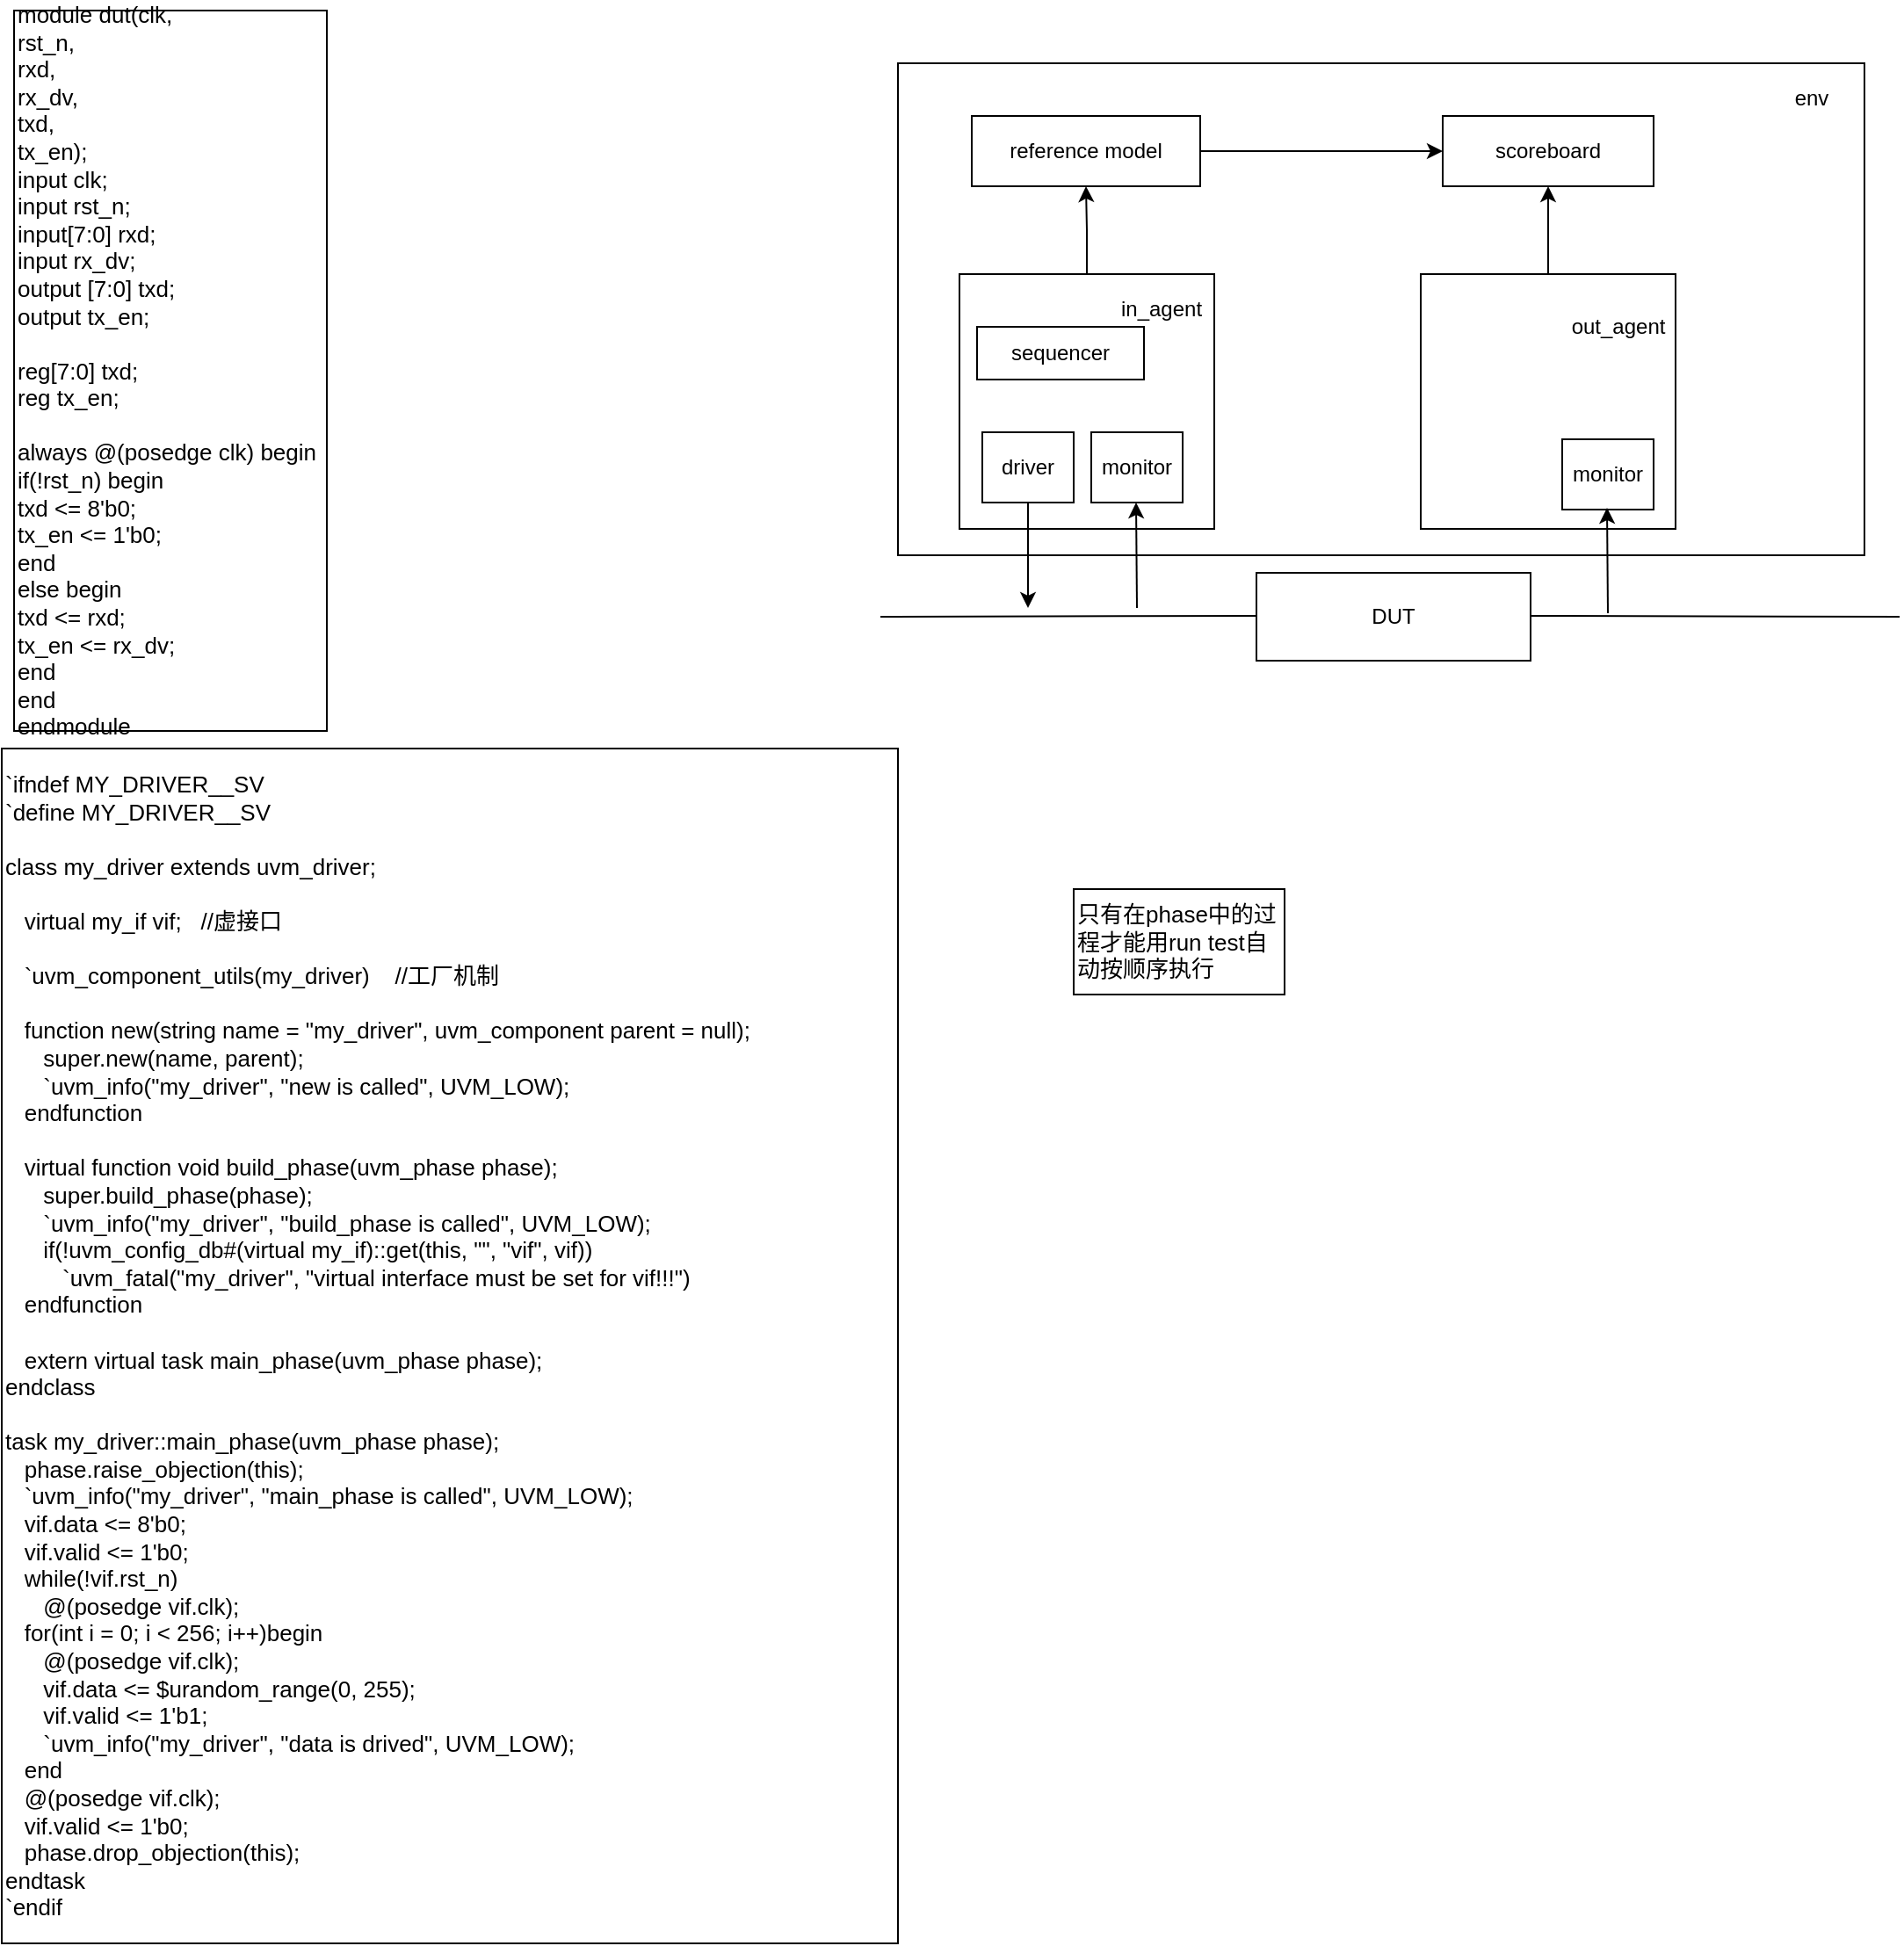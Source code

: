 <mxfile version="14.1.1" type="github">
  <diagram id="VvrQXZiGgJxXtHWpphrn" name="第 1 页">
    <mxGraphModel dx="1865" dy="524" grid="1" gridSize="10" guides="1" tooltips="1" connect="1" arrows="1" fold="1" page="1" pageScale="1" pageWidth="827" pageHeight="1169" math="0" shadow="0">
      <root>
        <mxCell id="0" />
        <mxCell id="1" parent="0" />
        <mxCell id="lT9_1T-F9tKFjYY36Jcc-4" value="" style="rounded=0;whiteSpace=wrap;html=1;" parent="1" vertex="1">
          <mxGeometry x="90" y="40" width="550" height="280" as="geometry" />
        </mxCell>
        <mxCell id="lT9_1T-F9tKFjYY36Jcc-1" value="DUT" style="rounded=0;whiteSpace=wrap;html=1;" parent="1" vertex="1">
          <mxGeometry x="294" y="330" width="156" height="50" as="geometry" />
        </mxCell>
        <mxCell id="lT9_1T-F9tKFjYY36Jcc-2" value="" style="endArrow=none;html=1;" parent="1" edge="1">
          <mxGeometry width="50" height="50" relative="1" as="geometry">
            <mxPoint x="80" y="355" as="sourcePoint" />
            <mxPoint x="294" y="354.5" as="targetPoint" />
          </mxGeometry>
        </mxCell>
        <mxCell id="lT9_1T-F9tKFjYY36Jcc-3" value="" style="endArrow=none;html=1;" parent="1" edge="1">
          <mxGeometry width="50" height="50" relative="1" as="geometry">
            <mxPoint x="450" y="354.5" as="sourcePoint" />
            <mxPoint x="660" y="355" as="targetPoint" />
          </mxGeometry>
        </mxCell>
        <mxCell id="lT9_1T-F9tKFjYY36Jcc-5" value="env" style="text;html=1;strokeColor=none;fillColor=none;align=center;verticalAlign=middle;whiteSpace=wrap;rounded=0;" parent="1" vertex="1">
          <mxGeometry x="590" y="50" width="40" height="20" as="geometry" />
        </mxCell>
        <mxCell id="lT9_1T-F9tKFjYY36Jcc-26" style="edgeStyle=orthogonalEdgeStyle;rounded=0;orthogonalLoop=1;jettySize=auto;html=1;entryX=0;entryY=0.5;entryDx=0;entryDy=0;" parent="1" source="lT9_1T-F9tKFjYY36Jcc-6" target="lT9_1T-F9tKFjYY36Jcc-14" edge="1">
          <mxGeometry relative="1" as="geometry" />
        </mxCell>
        <mxCell id="lT9_1T-F9tKFjYY36Jcc-6" value="reference model" style="rounded=0;whiteSpace=wrap;html=1;" parent="1" vertex="1">
          <mxGeometry x="132" y="70" width="130" height="40" as="geometry" />
        </mxCell>
        <mxCell id="lT9_1T-F9tKFjYY36Jcc-14" value="scoreboard" style="rounded=0;whiteSpace=wrap;html=1;" parent="1" vertex="1">
          <mxGeometry x="400" y="70" width="120" height="40" as="geometry" />
        </mxCell>
        <mxCell id="lT9_1T-F9tKFjYY36Jcc-27" style="edgeStyle=orthogonalEdgeStyle;rounded=0;orthogonalLoop=1;jettySize=auto;html=1;entryX=0.5;entryY=1;entryDx=0;entryDy=0;" parent="1" source="lT9_1T-F9tKFjYY36Jcc-15" target="lT9_1T-F9tKFjYY36Jcc-6" edge="1">
          <mxGeometry relative="1" as="geometry" />
        </mxCell>
        <mxCell id="lT9_1T-F9tKFjYY36Jcc-15" value="" style="whiteSpace=wrap;html=1;aspect=fixed;" parent="1" vertex="1">
          <mxGeometry x="125" y="160" width="145" height="145" as="geometry" />
        </mxCell>
        <mxCell id="lT9_1T-F9tKFjYY36Jcc-25" style="edgeStyle=orthogonalEdgeStyle;rounded=0;orthogonalLoop=1;jettySize=auto;html=1;entryX=0.5;entryY=1;entryDx=0;entryDy=0;" parent="1" source="lT9_1T-F9tKFjYY36Jcc-16" target="lT9_1T-F9tKFjYY36Jcc-14" edge="1">
          <mxGeometry relative="1" as="geometry" />
        </mxCell>
        <mxCell id="lT9_1T-F9tKFjYY36Jcc-16" value="" style="whiteSpace=wrap;html=1;aspect=fixed;" parent="1" vertex="1">
          <mxGeometry x="387.5" y="160" width="145" height="145" as="geometry" />
        </mxCell>
        <mxCell id="lT9_1T-F9tKFjYY36Jcc-17" value="in_agent" style="text;html=1;strokeColor=none;fillColor=none;align=center;verticalAlign=middle;whiteSpace=wrap;rounded=0;" parent="1" vertex="1">
          <mxGeometry x="220" y="170" width="40" height="20" as="geometry" />
        </mxCell>
        <mxCell id="lT9_1T-F9tKFjYY36Jcc-19" value="sequencer" style="rounded=0;whiteSpace=wrap;html=1;" parent="1" vertex="1">
          <mxGeometry x="135" y="190" width="95" height="30" as="geometry" />
        </mxCell>
        <mxCell id="lT9_1T-F9tKFjYY36Jcc-28" style="edgeStyle=orthogonalEdgeStyle;rounded=0;orthogonalLoop=1;jettySize=auto;html=1;" parent="1" source="lT9_1T-F9tKFjYY36Jcc-20" edge="1">
          <mxGeometry relative="1" as="geometry">
            <mxPoint x="164" y="350" as="targetPoint" />
          </mxGeometry>
        </mxCell>
        <UserObject label="driver" link="https://app.diagrams.net/#Hghr12345%2Ffirsttest%2Fmaster%2F%E5%AF%84%E5%AD%98%E5%99%A8%E8%AF%BB%E5%86%99%E9%AA%8C%E8%AF%81.drawio" id="lT9_1T-F9tKFjYY36Jcc-20">
          <mxCell style="rounded=0;whiteSpace=wrap;html=1;" parent="1" vertex="1">
            <mxGeometry x="138" y="250" width="52" height="40" as="geometry" />
          </mxCell>
        </UserObject>
        <mxCell id="lT9_1T-F9tKFjYY36Jcc-21" value="monitor" style="rounded=0;whiteSpace=wrap;html=1;" parent="1" vertex="1">
          <mxGeometry x="200" y="250" width="52" height="40" as="geometry" />
        </mxCell>
        <mxCell id="lT9_1T-F9tKFjYY36Jcc-23" value="monitor" style="rounded=0;whiteSpace=wrap;html=1;" parent="1" vertex="1">
          <mxGeometry x="468" y="254" width="52" height="40" as="geometry" />
        </mxCell>
        <mxCell id="lT9_1T-F9tKFjYY36Jcc-24" value="out_agent" style="text;html=1;strokeColor=none;fillColor=none;align=center;verticalAlign=middle;whiteSpace=wrap;rounded=0;" parent="1" vertex="1">
          <mxGeometry x="480" y="180" width="40" height="20" as="geometry" />
        </mxCell>
        <mxCell id="lT9_1T-F9tKFjYY36Jcc-29" value="" style="endArrow=classic;html=1;" parent="1" edge="1">
          <mxGeometry width="50" height="50" relative="1" as="geometry">
            <mxPoint x="226" y="350" as="sourcePoint" />
            <mxPoint x="225.5" y="290" as="targetPoint" />
          </mxGeometry>
        </mxCell>
        <mxCell id="lT9_1T-F9tKFjYY36Jcc-30" value="" style="endArrow=classic;html=1;" parent="1" edge="1">
          <mxGeometry width="50" height="50" relative="1" as="geometry">
            <mxPoint x="494" y="353" as="sourcePoint" />
            <mxPoint x="493.5" y="293" as="targetPoint" />
          </mxGeometry>
        </mxCell>
        <mxCell id="uRme-oSHl7LuD4Ypp3Qp-2" value="&lt;div style=&quot;font-size: 13px;&quot;&gt;module dut(clk,&amp;nbsp;&lt;/div&gt;&lt;div style=&quot;font-size: 13px;&quot;&gt;rst_n,&amp;nbsp;&lt;/div&gt;&lt;div style=&quot;font-size: 13px;&quot;&gt;rxd,&amp;nbsp;&lt;/div&gt;&lt;div style=&quot;font-size: 13px;&quot;&gt;rx_dv,&amp;nbsp;&lt;/div&gt;&lt;div style=&quot;font-size: 13px;&quot;&gt;txd,&amp;nbsp;&lt;/div&gt;&lt;div style=&quot;font-size: 13px;&quot;&gt;tx_en);&amp;nbsp;&lt;/div&gt;&lt;div style=&quot;font-size: 13px;&quot;&gt;input clk;&amp;nbsp;&lt;/div&gt;&lt;div style=&quot;font-size: 13px;&quot;&gt;input rst_n;&amp;nbsp;&lt;/div&gt;&lt;div style=&quot;font-size: 13px;&quot;&gt;input[7:0] rxd;&amp;nbsp;&lt;/div&gt;&lt;div style=&quot;font-size: 13px;&quot;&gt;input rx_dv;&amp;nbsp;&lt;/div&gt;&lt;div style=&quot;font-size: 13px;&quot;&gt;output [7:0] txd;&amp;nbsp;&lt;/div&gt;&lt;div style=&quot;font-size: 13px;&quot;&gt;output tx_en;&amp;nbsp;&lt;/div&gt;&lt;div style=&quot;font-size: 13px;&quot;&gt;&lt;br style=&quot;font-size: 13px;&quot;&gt;&lt;/div&gt;&lt;div style=&quot;font-size: 13px;&quot;&gt;reg[7:0] txd;&amp;nbsp;&lt;/div&gt;&lt;div style=&quot;font-size: 13px;&quot;&gt;reg tx_en;&amp;nbsp;&lt;/div&gt;&lt;div style=&quot;font-size: 13px;&quot;&gt;&lt;br style=&quot;font-size: 13px;&quot;&gt;&lt;/div&gt;&lt;div style=&quot;font-size: 13px;&quot;&gt;always @(posedge clk) begin&amp;nbsp;&lt;/div&gt;&lt;div style=&quot;font-size: 13px;&quot;&gt;&lt;span style=&quot;font-size: 13px;&quot;&gt;	&lt;/span&gt;if(!rst_n) begin&amp;nbsp;&lt;/div&gt;&lt;div style=&quot;font-size: 13px;&quot;&gt;&lt;span style=&quot;font-size: 13px;&quot;&gt;	&lt;/span&gt;txd &amp;lt;= 8&#39;b0;&amp;nbsp;&lt;/div&gt;&lt;div style=&quot;font-size: 13px;&quot;&gt;&lt;span style=&quot;font-size: 13px;&quot;&gt;	&lt;/span&gt;tx_en &amp;lt;= 1&#39;b0;&amp;nbsp;&lt;/div&gt;&lt;div style=&quot;font-size: 13px;&quot;&gt;&lt;span style=&quot;font-size: 13px;&quot;&gt;	&lt;/span&gt;end&amp;nbsp;&lt;/div&gt;&lt;div style=&quot;font-size: 13px;&quot;&gt;&lt;span style=&quot;font-size: 13px;&quot;&gt;	&lt;/span&gt;else begin&amp;nbsp;&lt;/div&gt;&lt;div style=&quot;font-size: 13px;&quot;&gt;&lt;span style=&quot;font-size: 13px;&quot;&gt;	&lt;/span&gt;txd &amp;lt;= rxd;&amp;nbsp;&lt;/div&gt;&lt;div style=&quot;font-size: 13px;&quot;&gt;&lt;span style=&quot;font-size: 13px;&quot;&gt;	&lt;/span&gt;tx_en &amp;lt;= rx_dv;&amp;nbsp;&lt;/div&gt;&lt;div style=&quot;font-size: 13px;&quot;&gt;&lt;span style=&quot;font-size: 13px;&quot;&gt;	&lt;/span&gt;end&amp;nbsp;&lt;/div&gt;&lt;div style=&quot;font-size: 13px;&quot;&gt;end&amp;nbsp;&lt;/div&gt;&lt;div style=&quot;font-size: 13px;&quot;&gt;endmodule&lt;/div&gt;" style="rounded=0;whiteSpace=wrap;html=1;fontSize=13;align=left;" vertex="1" parent="1">
          <mxGeometry x="-413" y="10" width="178" height="410" as="geometry" />
        </mxCell>
        <mxCell id="uRme-oSHl7LuD4Ypp3Qp-3" value="&lt;div&gt;&lt;div&gt;`ifndef MY_DRIVER__SV&lt;/div&gt;&lt;div&gt;`define MY_DRIVER__SV&lt;/div&gt;&lt;div&gt;&lt;br&gt;&lt;/div&gt;&lt;div&gt;class my_driver extends uvm_driver;&lt;/div&gt;&lt;div&gt;&lt;br&gt;&lt;/div&gt;&lt;div&gt;&amp;nbsp; &amp;nbsp;virtual my_if vif;&amp;nbsp; &amp;nbsp;//虚接口&lt;/div&gt;&lt;div&gt;&lt;br&gt;&lt;/div&gt;&lt;div&gt;&amp;nbsp; &amp;nbsp;`uvm_component_utils(my_driver)&amp;nbsp; &amp;nbsp; //工厂机制&lt;/div&gt;&lt;div&gt;&lt;br&gt;&lt;/div&gt;&lt;div&gt;&amp;nbsp; &amp;nbsp;function new(string name = &quot;my_driver&quot;, uvm_component parent = null);&lt;/div&gt;&lt;div&gt;&amp;nbsp; &amp;nbsp; &amp;nbsp; super.new(name, parent);&lt;/div&gt;&lt;div&gt;&amp;nbsp; &amp;nbsp; &amp;nbsp; `uvm_info(&quot;my_driver&quot;, &quot;new is called&quot;, UVM_LOW);&lt;/div&gt;&lt;div&gt;&amp;nbsp; &amp;nbsp;endfunction&lt;/div&gt;&lt;div&gt;&lt;br&gt;&lt;/div&gt;&lt;div&gt;&amp;nbsp; &amp;nbsp;virtual function void build_phase(uvm_phase phase);&lt;/div&gt;&lt;div&gt;&amp;nbsp; &amp;nbsp; &amp;nbsp; super.build_phase(phase);&lt;/div&gt;&lt;div&gt;&amp;nbsp; &amp;nbsp; &amp;nbsp; `uvm_info(&quot;my_driver&quot;, &quot;build_phase is called&quot;, UVM_LOW);&lt;/div&gt;&lt;div&gt;&amp;nbsp; &amp;nbsp; &amp;nbsp; if(!uvm_config_db#(virtual my_if)::get(this, &quot;&quot;, &quot;vif&quot;, vif))&lt;/div&gt;&lt;div&gt;&amp;nbsp; &amp;nbsp; &amp;nbsp; &amp;nbsp; &amp;nbsp;`uvm_fatal(&quot;my_driver&quot;, &quot;virtual interface must be set for vif!!!&quot;)&lt;/div&gt;&lt;div&gt;&amp;nbsp; &amp;nbsp;endfunction&lt;/div&gt;&lt;div&gt;&lt;br&gt;&lt;/div&gt;&lt;div&gt;&amp;nbsp; &amp;nbsp;extern virtual task main_phase(uvm_phase phase);&lt;/div&gt;&lt;div&gt;endclass&lt;/div&gt;&lt;div&gt;&lt;br&gt;&lt;/div&gt;&lt;div&gt;task my_driver::main_phase(uvm_phase phase);&lt;/div&gt;&lt;div&gt;&amp;nbsp; &amp;nbsp;phase.raise_objection(this);&lt;/div&gt;&lt;div&gt;&amp;nbsp; &amp;nbsp;`uvm_info(&quot;my_driver&quot;, &quot;main_phase is called&quot;, UVM_LOW);&lt;/div&gt;&lt;div&gt;&amp;nbsp; &amp;nbsp;vif.data &amp;lt;= 8&#39;b0;&amp;nbsp;&lt;/div&gt;&lt;div&gt;&amp;nbsp; &amp;nbsp;vif.valid &amp;lt;= 1&#39;b0;&lt;/div&gt;&lt;div&gt;&amp;nbsp; &amp;nbsp;while(!vif.rst_n)&lt;/div&gt;&lt;div&gt;&amp;nbsp; &amp;nbsp; &amp;nbsp; @(posedge vif.clk);&lt;/div&gt;&lt;div&gt;&amp;nbsp; &amp;nbsp;for(int i = 0; i &amp;lt; 256; i++)begin&lt;/div&gt;&lt;div&gt;&amp;nbsp; &amp;nbsp; &amp;nbsp; @(posedge vif.clk);&lt;/div&gt;&lt;div&gt;&amp;nbsp; &amp;nbsp; &amp;nbsp; vif.data &amp;lt;= $urandom_range(0, 255);&lt;/div&gt;&lt;div&gt;&amp;nbsp; &amp;nbsp; &amp;nbsp; vif.valid &amp;lt;= 1&#39;b1;&lt;/div&gt;&lt;div&gt;&amp;nbsp; &amp;nbsp; &amp;nbsp; `uvm_info(&quot;my_driver&quot;, &quot;data is drived&quot;, UVM_LOW);&lt;/div&gt;&lt;div&gt;&amp;nbsp; &amp;nbsp;end&lt;/div&gt;&lt;div&gt;&amp;nbsp; &amp;nbsp;@(posedge vif.clk);&lt;/div&gt;&lt;div&gt;&amp;nbsp; &amp;nbsp;vif.valid &amp;lt;= 1&#39;b0;&lt;/div&gt;&lt;div&gt;&amp;nbsp; &amp;nbsp;phase.drop_objection(this);&lt;/div&gt;&lt;div&gt;endtask&lt;/div&gt;&lt;div&gt;`endif&lt;/div&gt;&lt;/div&gt;" style="rounded=0;whiteSpace=wrap;html=1;fontSize=13;align=left;" vertex="1" parent="1">
          <mxGeometry x="-420" y="430" width="510" height="680" as="geometry" />
        </mxCell>
        <mxCell id="uRme-oSHl7LuD4Ypp3Qp-4" value="只有在phase中的过程才能用run test自动按顺序执行" style="rounded=0;whiteSpace=wrap;html=1;fontSize=13;align=left;" vertex="1" parent="1">
          <mxGeometry x="190" y="510" width="120" height="60" as="geometry" />
        </mxCell>
      </root>
    </mxGraphModel>
  </diagram>
</mxfile>
